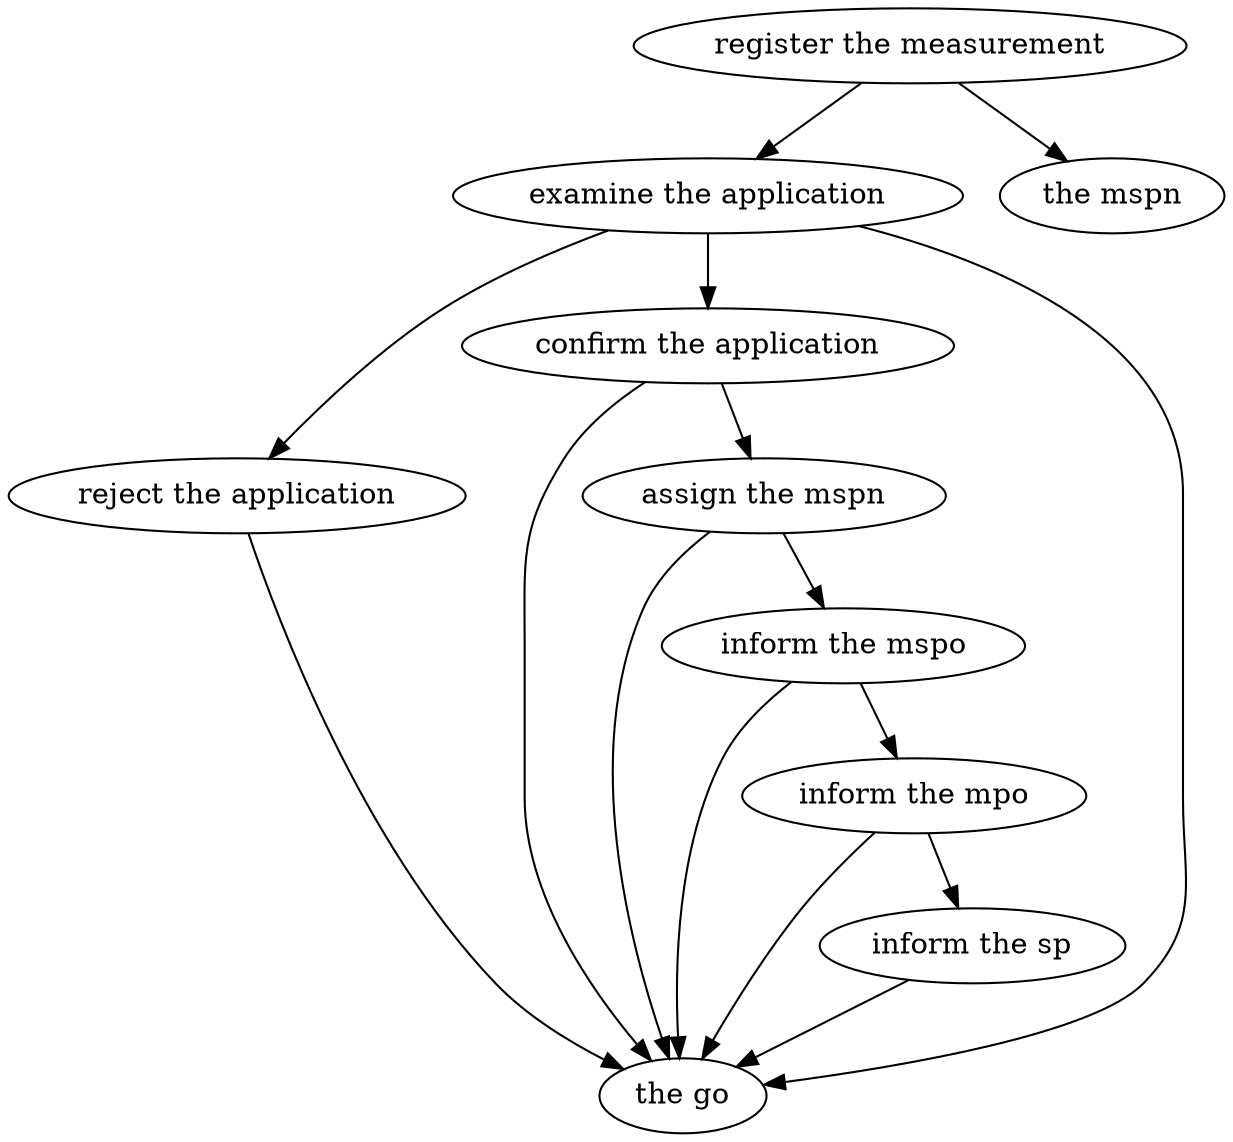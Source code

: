 strict digraph "doc-10.7" {
	graph [name="doc-10.7"];
	"register the measurement"	[attrs="{'type': 'Activity', 'label': 'register the measurement'}"];
	"examine the application"	[attrs="{'type': 'Activity', 'label': 'examine the application'}"];
	"register the measurement" -> "examine the application"	[attrs="{'type': 'flow', 'label': 'flow'}"];
	"the mspn"	[attrs="{'type': 'Actor', 'label': 'the mspn'}"];
	"register the measurement" -> "the mspn"	[attrs="{'type': 'actor performer', 'label': 'actor performer'}"];
	"reject the application"	[attrs="{'type': 'Activity', 'label': 'reject the application'}"];
	"examine the application" -> "reject the application"	[attrs="{'type': 'flow', 'label': 'flow'}"];
	"confirm the application"	[attrs="{'type': 'Activity', 'label': 'confirm the application'}"];
	"examine the application" -> "confirm the application"	[attrs="{'type': 'flow', 'label': 'flow'}"];
	"the go"	[attrs="{'type': 'Actor', 'label': 'the go'}"];
	"examine the application" -> "the go"	[attrs="{'type': 'actor performer', 'label': 'actor performer'}"];
	"reject the application" -> "the go"	[attrs="{'type': 'actor performer', 'label': 'actor performer'}"];
	"assign the mspn"	[attrs="{'type': 'Activity', 'label': 'assign the mspn'}"];
	"confirm the application" -> "assign the mspn"	[attrs="{'type': 'flow', 'label': 'flow'}"];
	"confirm the application" -> "the go"	[attrs="{'type': 'actor performer', 'label': 'actor performer'}"];
	"inform the mspo"	[attrs="{'type': 'Activity', 'label': 'inform the mspo'}"];
	"assign the mspn" -> "inform the mspo"	[attrs="{'type': 'flow', 'label': 'flow'}"];
	"assign the mspn" -> "the go"	[attrs="{'type': 'actor performer', 'label': 'actor performer'}"];
	"inform the mpo"	[attrs="{'type': 'Activity', 'label': 'inform the mpo'}"];
	"inform the mspo" -> "inform the mpo"	[attrs="{'type': 'flow', 'label': 'flow'}"];
	"inform the mspo" -> "the go"	[attrs="{'type': 'actor performer', 'label': 'actor performer'}"];
	"inform the sp"	[attrs="{'type': 'Activity', 'label': 'inform the sp'}"];
	"inform the mpo" -> "inform the sp"	[attrs="{'type': 'flow', 'label': 'flow'}"];
	"inform the mpo" -> "the go"	[attrs="{'type': 'actor performer', 'label': 'actor performer'}"];
	"inform the sp" -> "the go"	[attrs="{'type': 'actor performer', 'label': 'actor performer'}"];
}
